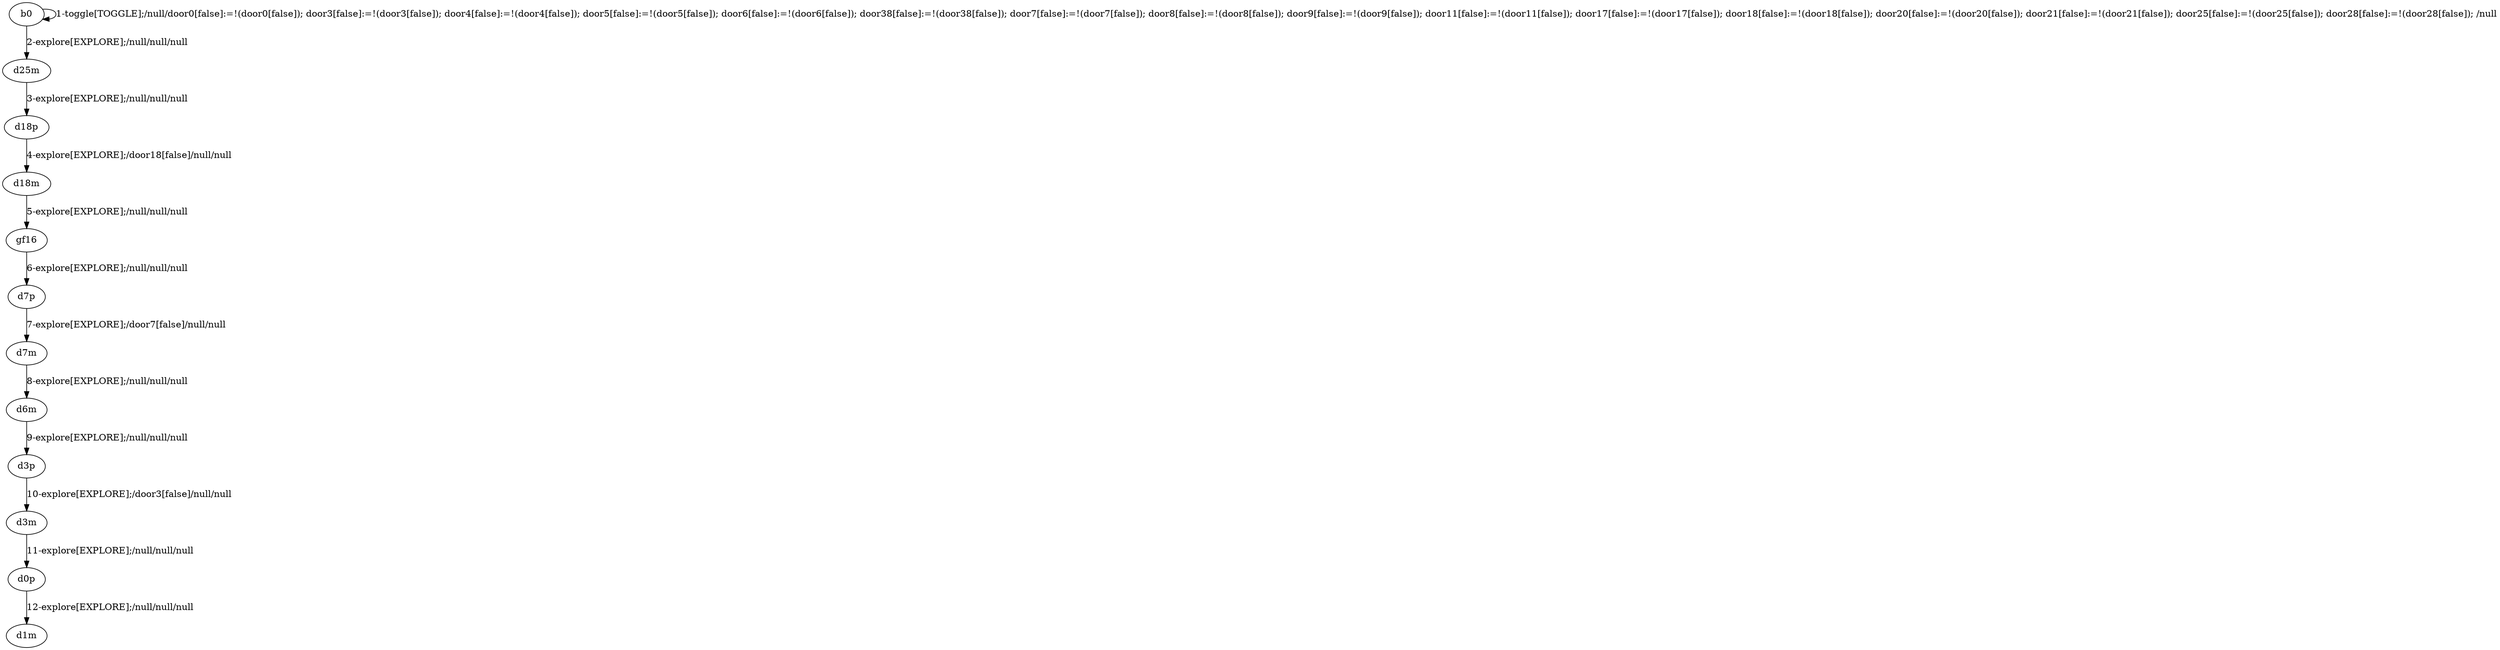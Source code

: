 # Total number of goals covered by this test: 2
# gf16 --> d7p
# d18m --> gf16

digraph g {
"b0" -> "b0" [label = "1-toggle[TOGGLE];/null/door0[false]:=!(door0[false]); door3[false]:=!(door3[false]); door4[false]:=!(door4[false]); door5[false]:=!(door5[false]); door6[false]:=!(door6[false]); door38[false]:=!(door38[false]); door7[false]:=!(door7[false]); door8[false]:=!(door8[false]); door9[false]:=!(door9[false]); door11[false]:=!(door11[false]); door17[false]:=!(door17[false]); door18[false]:=!(door18[false]); door20[false]:=!(door20[false]); door21[false]:=!(door21[false]); door25[false]:=!(door25[false]); door28[false]:=!(door28[false]); /null"];
"b0" -> "d25m" [label = "2-explore[EXPLORE];/null/null/null"];
"d25m" -> "d18p" [label = "3-explore[EXPLORE];/null/null/null"];
"d18p" -> "d18m" [label = "4-explore[EXPLORE];/door18[false]/null/null"];
"d18m" -> "gf16" [label = "5-explore[EXPLORE];/null/null/null"];
"gf16" -> "d7p" [label = "6-explore[EXPLORE];/null/null/null"];
"d7p" -> "d7m" [label = "7-explore[EXPLORE];/door7[false]/null/null"];
"d7m" -> "d6m" [label = "8-explore[EXPLORE];/null/null/null"];
"d6m" -> "d3p" [label = "9-explore[EXPLORE];/null/null/null"];
"d3p" -> "d3m" [label = "10-explore[EXPLORE];/door3[false]/null/null"];
"d3m" -> "d0p" [label = "11-explore[EXPLORE];/null/null/null"];
"d0p" -> "d1m" [label = "12-explore[EXPLORE];/null/null/null"];
}
